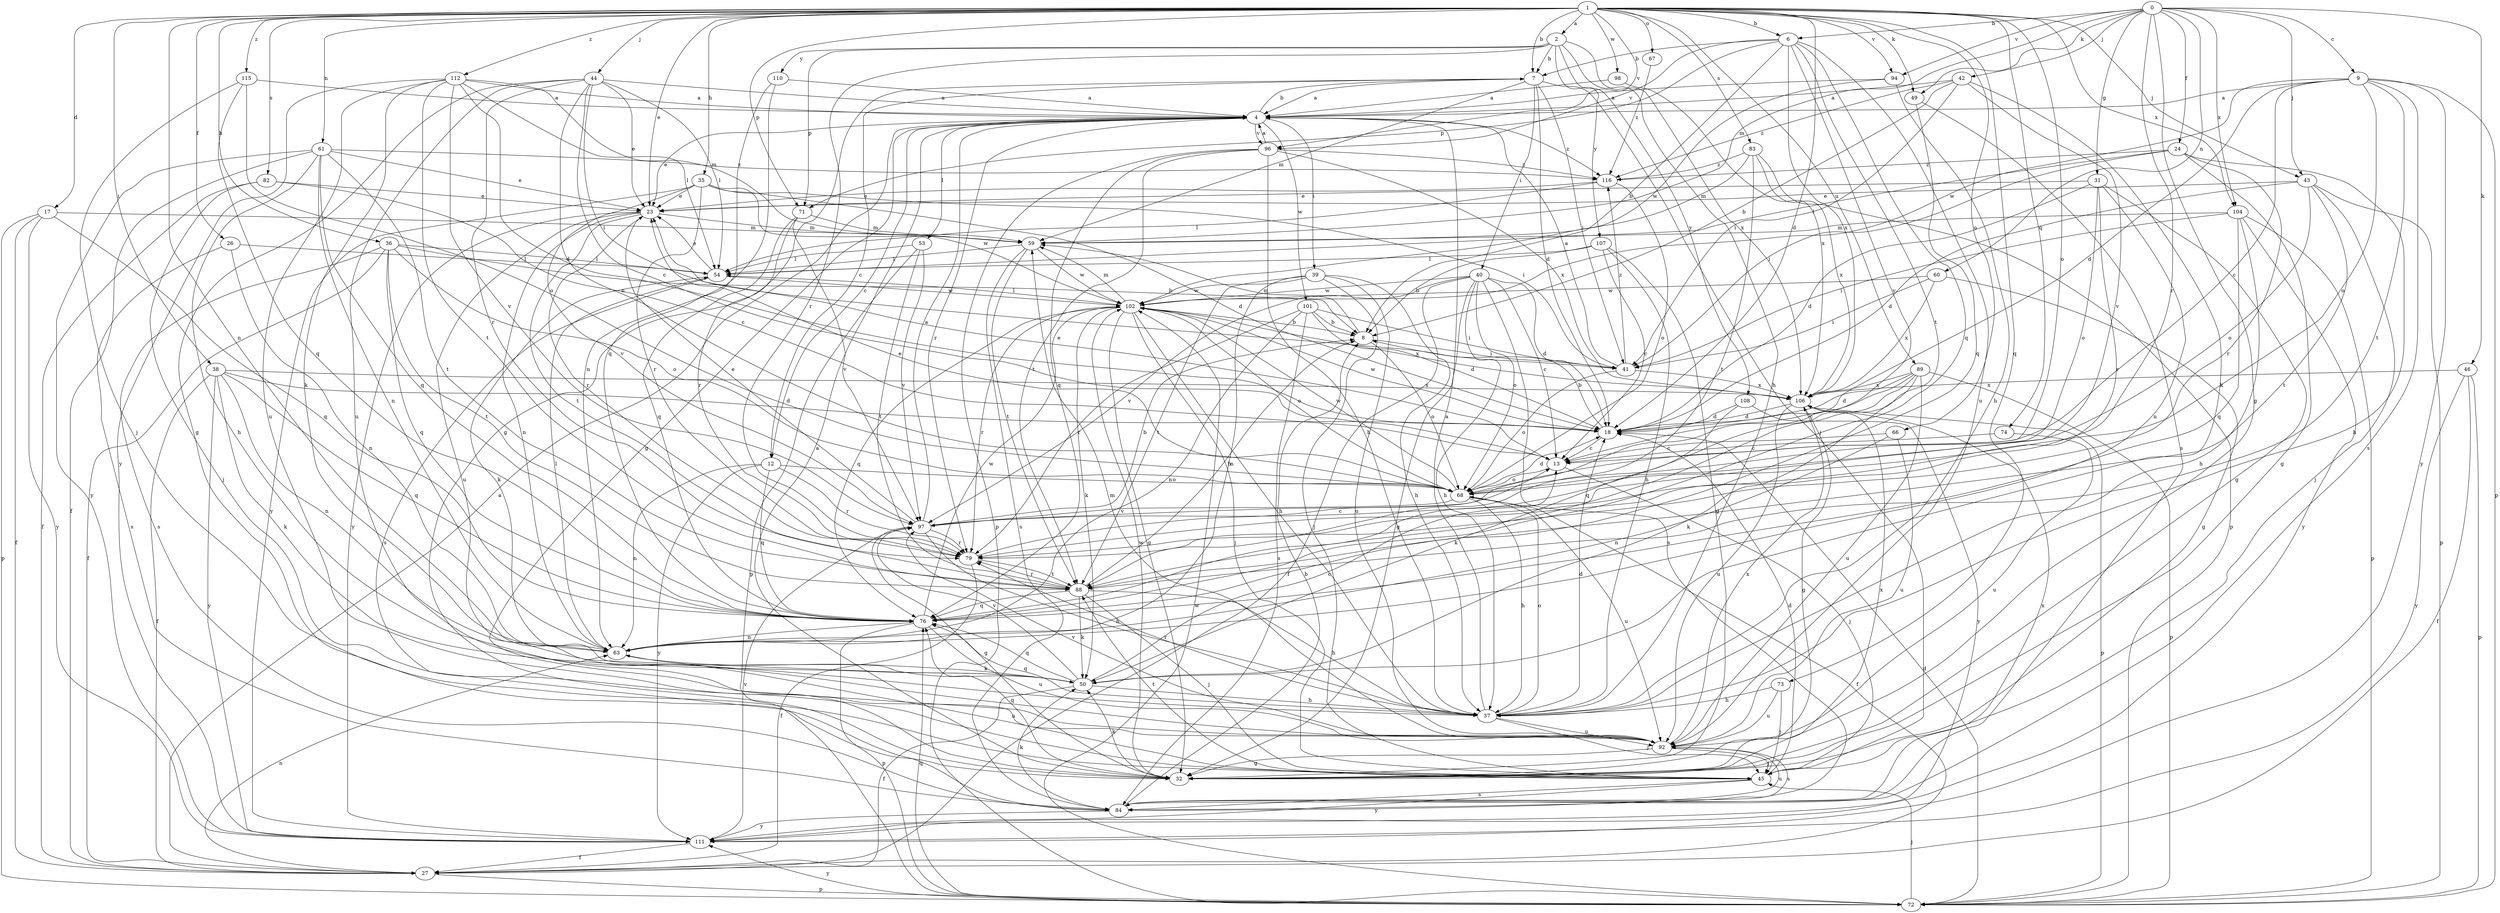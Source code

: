 strict digraph  {
0;
1;
2;
4;
6;
7;
8;
9;
12;
13;
17;
18;
23;
24;
26;
27;
31;
32;
35;
36;
37;
38;
39;
40;
41;
42;
43;
44;
45;
46;
49;
50;
53;
54;
59;
60;
61;
63;
66;
67;
68;
71;
72;
73;
74;
76;
79;
82;
83;
84;
88;
89;
92;
94;
96;
97;
98;
101;
102;
104;
106;
107;
108;
110;
111;
112;
115;
116;
0 -> 6  [label=b];
0 -> 9  [label=c];
0 -> 24  [label=f];
0 -> 31  [label=g];
0 -> 32  [label=g];
0 -> 42  [label=j];
0 -> 43  [label=j];
0 -> 46  [label=k];
0 -> 49  [label=k];
0 -> 59  [label=m];
0 -> 60  [label=n];
0 -> 79  [label=r];
0 -> 94  [label=v];
0 -> 104  [label=x];
1 -> 2  [label=a];
1 -> 6  [label=b];
1 -> 7  [label=b];
1 -> 17  [label=d];
1 -> 18  [label=d];
1 -> 23  [label=e];
1 -> 26  [label=f];
1 -> 35  [label=h];
1 -> 36  [label=h];
1 -> 38  [label=i];
1 -> 43  [label=j];
1 -> 44  [label=j];
1 -> 49  [label=k];
1 -> 61  [label=n];
1 -> 63  [label=n];
1 -> 66  [label=o];
1 -> 67  [label=o];
1 -> 68  [label=o];
1 -> 71  [label=p];
1 -> 73  [label=q];
1 -> 74  [label=q];
1 -> 82  [label=s];
1 -> 83  [label=s];
1 -> 89  [label=u];
1 -> 94  [label=v];
1 -> 96  [label=v];
1 -> 98  [label=w];
1 -> 104  [label=x];
1 -> 112  [label=z];
1 -> 115  [label=z];
2 -> 7  [label=b];
2 -> 37  [label=h];
2 -> 71  [label=p];
2 -> 79  [label=r];
2 -> 106  [label=x];
2 -> 107  [label=y];
2 -> 108  [label=y];
2 -> 110  [label=y];
4 -> 7  [label=b];
4 -> 12  [label=c];
4 -> 23  [label=e];
4 -> 32  [label=g];
4 -> 39  [label=i];
4 -> 53  [label=l];
4 -> 79  [label=r];
4 -> 96  [label=v];
4 -> 101  [label=w];
4 -> 116  [label=z];
6 -> 7  [label=b];
6 -> 8  [label=b];
6 -> 71  [label=p];
6 -> 76  [label=q];
6 -> 88  [label=t];
6 -> 92  [label=u];
6 -> 96  [label=v];
6 -> 97  [label=v];
6 -> 106  [label=x];
7 -> 4  [label=a];
7 -> 12  [label=c];
7 -> 18  [label=d];
7 -> 32  [label=g];
7 -> 40  [label=i];
7 -> 41  [label=i];
7 -> 45  [label=j];
7 -> 59  [label=m];
8 -> 41  [label=i];
8 -> 59  [label=m];
8 -> 68  [label=o];
9 -> 4  [label=a];
9 -> 13  [label=c];
9 -> 18  [label=d];
9 -> 68  [label=o];
9 -> 72  [label=p];
9 -> 84  [label=s];
9 -> 88  [label=t];
9 -> 102  [label=w];
9 -> 111  [label=y];
12 -> 63  [label=n];
12 -> 68  [label=o];
12 -> 76  [label=q];
12 -> 79  [label=r];
12 -> 111  [label=y];
13 -> 23  [label=e];
13 -> 45  [label=j];
13 -> 68  [label=o];
17 -> 27  [label=f];
17 -> 59  [label=m];
17 -> 72  [label=p];
17 -> 76  [label=q];
17 -> 111  [label=y];
18 -> 8  [label=b];
18 -> 13  [label=c];
18 -> 102  [label=w];
23 -> 59  [label=m];
23 -> 63  [label=n];
23 -> 79  [label=r];
23 -> 88  [label=t];
23 -> 92  [label=u];
23 -> 111  [label=y];
24 -> 32  [label=g];
24 -> 37  [label=h];
24 -> 41  [label=i];
24 -> 54  [label=l];
24 -> 79  [label=r];
24 -> 116  [label=z];
26 -> 54  [label=l];
26 -> 63  [label=n];
26 -> 84  [label=s];
27 -> 4  [label=a];
27 -> 63  [label=n];
27 -> 72  [label=p];
31 -> 18  [label=d];
31 -> 23  [label=e];
31 -> 32  [label=g];
31 -> 63  [label=n];
31 -> 68  [label=o];
31 -> 79  [label=r];
32 -> 4  [label=a];
32 -> 50  [label=k];
32 -> 76  [label=q];
32 -> 102  [label=w];
32 -> 106  [label=x];
35 -> 18  [label=d];
35 -> 23  [label=e];
35 -> 41  [label=i];
35 -> 79  [label=r];
35 -> 97  [label=v];
35 -> 102  [label=w];
35 -> 111  [label=y];
36 -> 8  [label=b];
36 -> 27  [label=f];
36 -> 54  [label=l];
36 -> 68  [label=o];
36 -> 76  [label=q];
36 -> 84  [label=s];
36 -> 88  [label=t];
37 -> 4  [label=a];
37 -> 18  [label=d];
37 -> 45  [label=j];
37 -> 68  [label=o];
37 -> 76  [label=q];
37 -> 79  [label=r];
37 -> 92  [label=u];
38 -> 18  [label=d];
38 -> 27  [label=f];
38 -> 50  [label=k];
38 -> 63  [label=n];
38 -> 76  [label=q];
38 -> 106  [label=x];
38 -> 111  [label=y];
39 -> 37  [label=h];
39 -> 45  [label=j];
39 -> 63  [label=n];
39 -> 88  [label=t];
39 -> 92  [label=u];
39 -> 102  [label=w];
40 -> 13  [label=c];
40 -> 18  [label=d];
40 -> 27  [label=f];
40 -> 32  [label=g];
40 -> 37  [label=h];
40 -> 68  [label=o];
40 -> 84  [label=s];
40 -> 97  [label=v];
40 -> 102  [label=w];
41 -> 4  [label=a];
41 -> 68  [label=o];
41 -> 106  [label=x];
41 -> 116  [label=z];
42 -> 4  [label=a];
42 -> 8  [label=b];
42 -> 41  [label=i];
42 -> 50  [label=k];
42 -> 97  [label=v];
42 -> 116  [label=z];
43 -> 18  [label=d];
43 -> 23  [label=e];
43 -> 45  [label=j];
43 -> 68  [label=o];
43 -> 72  [label=p];
43 -> 88  [label=t];
44 -> 4  [label=a];
44 -> 13  [label=c];
44 -> 23  [label=e];
44 -> 32  [label=g];
44 -> 41  [label=i];
44 -> 54  [label=l];
44 -> 68  [label=o];
44 -> 79  [label=r];
44 -> 92  [label=u];
45 -> 18  [label=d];
45 -> 63  [label=n];
45 -> 84  [label=s];
45 -> 88  [label=t];
45 -> 111  [label=y];
46 -> 27  [label=f];
46 -> 72  [label=p];
46 -> 106  [label=x];
46 -> 111  [label=y];
49 -> 76  [label=q];
49 -> 84  [label=s];
50 -> 13  [label=c];
50 -> 27  [label=f];
50 -> 37  [label=h];
50 -> 76  [label=q];
50 -> 97  [label=v];
53 -> 54  [label=l];
53 -> 72  [label=p];
53 -> 88  [label=t];
53 -> 97  [label=v];
54 -> 23  [label=e];
54 -> 50  [label=k];
54 -> 84  [label=s];
54 -> 102  [label=w];
59 -> 54  [label=l];
59 -> 84  [label=s];
59 -> 88  [label=t];
59 -> 102  [label=w];
60 -> 32  [label=g];
60 -> 41  [label=i];
60 -> 102  [label=w];
60 -> 106  [label=x];
61 -> 23  [label=e];
61 -> 27  [label=f];
61 -> 37  [label=h];
61 -> 63  [label=n];
61 -> 76  [label=q];
61 -> 88  [label=t];
61 -> 111  [label=y];
61 -> 116  [label=z];
63 -> 50  [label=k];
63 -> 54  [label=l];
66 -> 13  [label=c];
66 -> 63  [label=n];
66 -> 92  [label=u];
67 -> 116  [label=z];
68 -> 18  [label=d];
68 -> 23  [label=e];
68 -> 27  [label=f];
68 -> 37  [label=h];
68 -> 92  [label=u];
68 -> 97  [label=v];
68 -> 102  [label=w];
71 -> 59  [label=m];
71 -> 76  [label=q];
71 -> 79  [label=r];
71 -> 97  [label=v];
72 -> 18  [label=d];
72 -> 45  [label=j];
72 -> 76  [label=q];
72 -> 102  [label=w];
72 -> 111  [label=y];
73 -> 37  [label=h];
73 -> 45  [label=j];
73 -> 92  [label=u];
74 -> 13  [label=c];
74 -> 92  [label=u];
76 -> 63  [label=n];
76 -> 72  [label=p];
76 -> 92  [label=u];
76 -> 102  [label=w];
79 -> 13  [label=c];
79 -> 27  [label=f];
79 -> 88  [label=t];
82 -> 13  [label=c];
82 -> 23  [label=e];
82 -> 27  [label=f];
82 -> 45  [label=j];
83 -> 59  [label=m];
83 -> 72  [label=p];
83 -> 88  [label=t];
83 -> 106  [label=x];
83 -> 116  [label=z];
84 -> 8  [label=b];
84 -> 50  [label=k];
84 -> 92  [label=u];
84 -> 106  [label=x];
84 -> 111  [label=y];
88 -> 8  [label=b];
88 -> 37  [label=h];
88 -> 45  [label=j];
88 -> 50  [label=k];
88 -> 76  [label=q];
88 -> 79  [label=r];
89 -> 13  [label=c];
89 -> 18  [label=d];
89 -> 50  [label=k];
89 -> 72  [label=p];
89 -> 76  [label=q];
89 -> 92  [label=u];
89 -> 106  [label=x];
92 -> 32  [label=g];
92 -> 45  [label=j];
92 -> 59  [label=m];
92 -> 84  [label=s];
92 -> 97  [label=v];
92 -> 106  [label=x];
94 -> 4  [label=a];
94 -> 37  [label=h];
94 -> 102  [label=w];
96 -> 4  [label=a];
96 -> 37  [label=h];
96 -> 72  [label=p];
96 -> 76  [label=q];
96 -> 88  [label=t];
96 -> 106  [label=x];
96 -> 116  [label=z];
97 -> 4  [label=a];
97 -> 8  [label=b];
97 -> 23  [label=e];
97 -> 32  [label=g];
97 -> 37  [label=h];
97 -> 79  [label=r];
98 -> 4  [label=a];
98 -> 106  [label=x];
101 -> 8  [label=b];
101 -> 18  [label=d];
101 -> 41  [label=i];
101 -> 63  [label=n];
101 -> 79  [label=r];
101 -> 84  [label=s];
102 -> 8  [label=b];
102 -> 32  [label=g];
102 -> 37  [label=h];
102 -> 45  [label=j];
102 -> 50  [label=k];
102 -> 54  [label=l];
102 -> 59  [label=m];
102 -> 68  [label=o];
102 -> 76  [label=q];
102 -> 79  [label=r];
102 -> 106  [label=x];
104 -> 37  [label=h];
104 -> 41  [label=i];
104 -> 59  [label=m];
104 -> 72  [label=p];
104 -> 76  [label=q];
104 -> 111  [label=y];
106 -> 18  [label=d];
106 -> 32  [label=g];
106 -> 72  [label=p];
106 -> 92  [label=u];
107 -> 8  [label=b];
107 -> 13  [label=c];
107 -> 32  [label=g];
107 -> 37  [label=h];
107 -> 54  [label=l];
108 -> 18  [label=d];
108 -> 50  [label=k];
108 -> 111  [label=y];
110 -> 4  [label=a];
110 -> 63  [label=n];
110 -> 76  [label=q];
111 -> 27  [label=f];
111 -> 97  [label=v];
112 -> 4  [label=a];
112 -> 18  [label=d];
112 -> 50  [label=k];
112 -> 54  [label=l];
112 -> 59  [label=m];
112 -> 88  [label=t];
112 -> 92  [label=u];
112 -> 97  [label=v];
112 -> 111  [label=y];
115 -> 4  [label=a];
115 -> 45  [label=j];
115 -> 68  [label=o];
115 -> 76  [label=q];
116 -> 23  [label=e];
116 -> 54  [label=l];
116 -> 68  [label=o];
}
